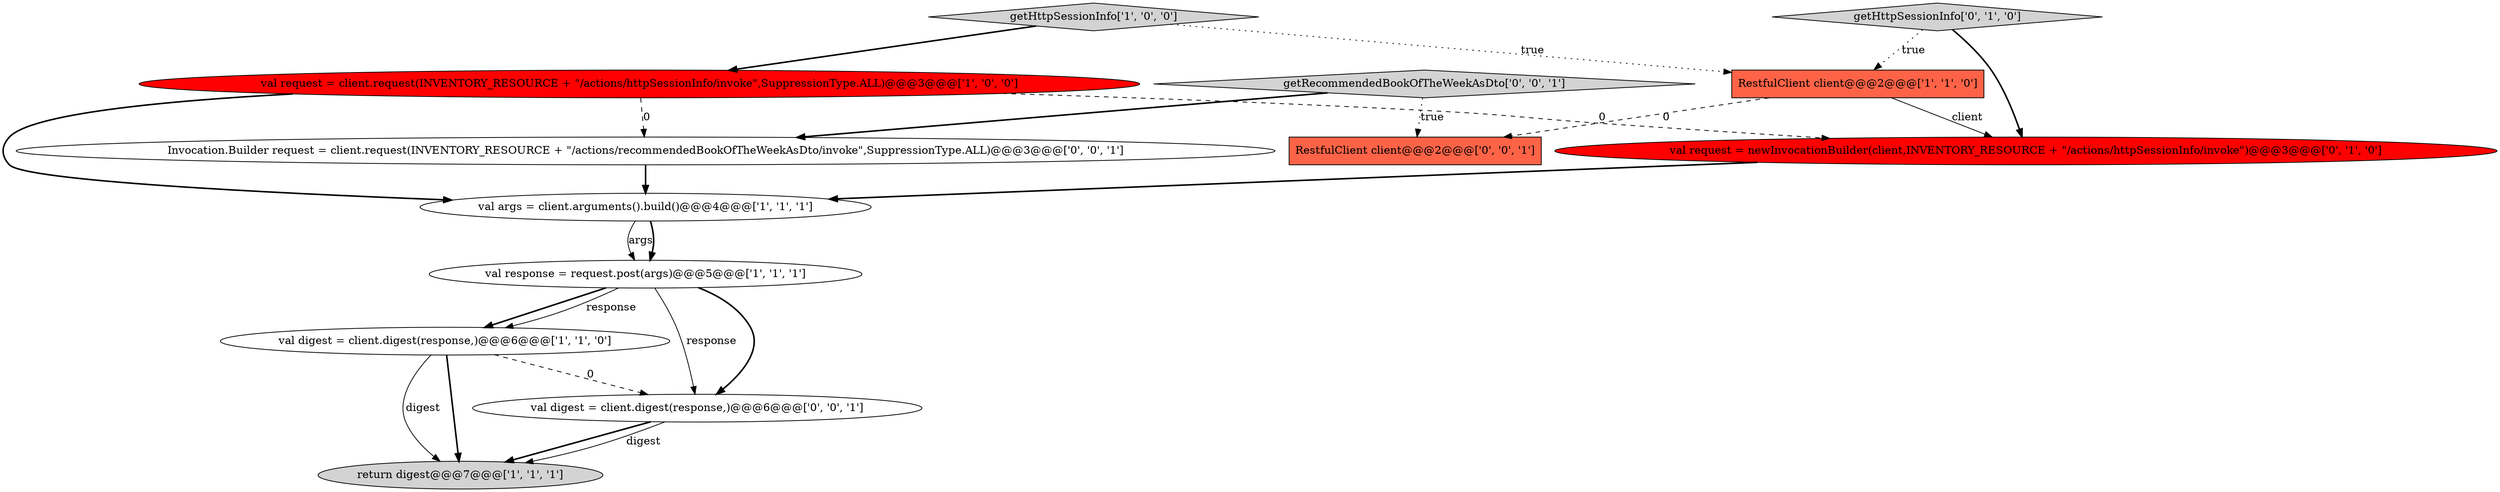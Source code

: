 digraph {
4 [style = filled, label = "RestfulClient client@@@2@@@['1', '1', '0']", fillcolor = tomato, shape = box image = "AAA0AAABBB1BBB"];
9 [style = filled, label = "getRecommendedBookOfTheWeekAsDto['0', '0', '1']", fillcolor = lightgray, shape = diamond image = "AAA0AAABBB3BBB"];
10 [style = filled, label = "RestfulClient client@@@2@@@['0', '0', '1']", fillcolor = tomato, shape = box image = "AAA0AAABBB3BBB"];
0 [style = filled, label = "val args = client.arguments().build()@@@4@@@['1', '1', '1']", fillcolor = white, shape = ellipse image = "AAA0AAABBB1BBB"];
5 [style = filled, label = "val digest = client.digest(response,)@@@6@@@['1', '1', '0']", fillcolor = white, shape = ellipse image = "AAA0AAABBB1BBB"];
6 [style = filled, label = "return digest@@@7@@@['1', '1', '1']", fillcolor = lightgray, shape = ellipse image = "AAA0AAABBB1BBB"];
7 [style = filled, label = "val request = newInvocationBuilder(client,INVENTORY_RESOURCE + \"/actions/httpSessionInfo/invoke\")@@@3@@@['0', '1', '0']", fillcolor = red, shape = ellipse image = "AAA1AAABBB2BBB"];
3 [style = filled, label = "getHttpSessionInfo['1', '0', '0']", fillcolor = lightgray, shape = diamond image = "AAA0AAABBB1BBB"];
12 [style = filled, label = "Invocation.Builder request = client.request(INVENTORY_RESOURCE + \"/actions/recommendedBookOfTheWeekAsDto/invoke\",SuppressionType.ALL)@@@3@@@['0', '0', '1']", fillcolor = white, shape = ellipse image = "AAA0AAABBB3BBB"];
11 [style = filled, label = "val digest = client.digest(response,)@@@6@@@['0', '0', '1']", fillcolor = white, shape = ellipse image = "AAA0AAABBB3BBB"];
8 [style = filled, label = "getHttpSessionInfo['0', '1', '0']", fillcolor = lightgray, shape = diamond image = "AAA0AAABBB2BBB"];
1 [style = filled, label = "val response = request.post(args)@@@5@@@['1', '1', '1']", fillcolor = white, shape = ellipse image = "AAA0AAABBB1BBB"];
2 [style = filled, label = "val request = client.request(INVENTORY_RESOURCE + \"/actions/httpSessionInfo/invoke\",SuppressionType.ALL)@@@3@@@['1', '0', '0']", fillcolor = red, shape = ellipse image = "AAA1AAABBB1BBB"];
1->5 [style = bold, label=""];
11->6 [style = bold, label=""];
5->6 [style = solid, label="digest"];
0->1 [style = solid, label="args"];
3->4 [style = dotted, label="true"];
7->0 [style = bold, label=""];
2->7 [style = dashed, label="0"];
12->0 [style = bold, label=""];
8->4 [style = dotted, label="true"];
8->7 [style = bold, label=""];
1->11 [style = bold, label=""];
2->12 [style = dashed, label="0"];
2->0 [style = bold, label=""];
5->6 [style = bold, label=""];
3->2 [style = bold, label=""];
5->11 [style = dashed, label="0"];
0->1 [style = bold, label=""];
9->12 [style = bold, label=""];
4->10 [style = dashed, label="0"];
9->10 [style = dotted, label="true"];
1->5 [style = solid, label="response"];
11->6 [style = solid, label="digest"];
1->11 [style = solid, label="response"];
4->7 [style = solid, label="client"];
}
